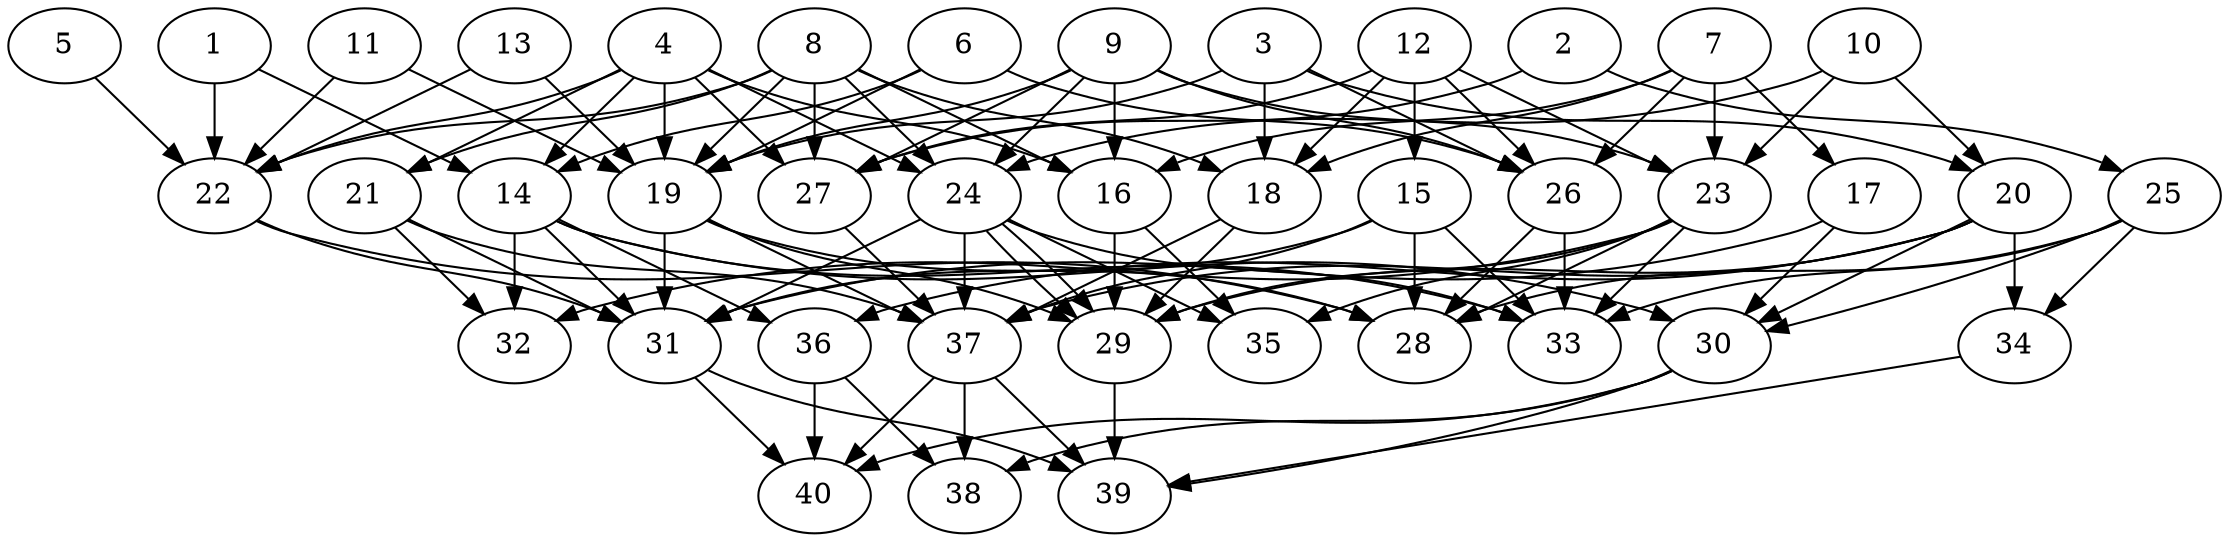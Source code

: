 // DAG automatically generated by daggen at Thu Oct  3 14:06:49 2019
// ./daggen --dot -n 40 --ccr 0.3 --fat 0.7 --regular 0.7 --density 0.5 --mindata 5242880 --maxdata 52428800 
digraph G {
  1 [size="102212267", alpha="0.11", expect_size="30663680"] 
  1 -> 14 [size ="30663680"]
  1 -> 22 [size ="30663680"]
  2 [size="108704427", alpha="0.05", expect_size="32611328"] 
  2 -> 25 [size ="32611328"]
  2 -> 27 [size ="32611328"]
  3 [size="43745280", alpha="0.13", expect_size="13123584"] 
  3 -> 18 [size ="13123584"]
  3 -> 19 [size ="13123584"]
  3 -> 20 [size ="13123584"]
  3 -> 26 [size ="13123584"]
  4 [size="23121920", alpha="0.04", expect_size="6936576"] 
  4 -> 14 [size ="6936576"]
  4 -> 16 [size ="6936576"]
  4 -> 19 [size ="6936576"]
  4 -> 21 [size ="6936576"]
  4 -> 22 [size ="6936576"]
  4 -> 24 [size ="6936576"]
  4 -> 27 [size ="6936576"]
  5 [size="73099947", alpha="0.07", expect_size="21929984"] 
  5 -> 22 [size ="21929984"]
  6 [size="106103467", alpha="0.05", expect_size="31831040"] 
  6 -> 14 [size ="31831040"]
  6 -> 19 [size ="31831040"]
  6 -> 26 [size ="31831040"]
  7 [size="51838293", alpha="0.17", expect_size="15551488"] 
  7 -> 16 [size ="15551488"]
  7 -> 17 [size ="15551488"]
  7 -> 18 [size ="15551488"]
  7 -> 23 [size ="15551488"]
  7 -> 26 [size ="15551488"]
  8 [size="114490027", alpha="0.20", expect_size="34347008"] 
  8 -> 16 [size ="34347008"]
  8 -> 18 [size ="34347008"]
  8 -> 19 [size ="34347008"]
  8 -> 21 [size ="34347008"]
  8 -> 22 [size ="34347008"]
  8 -> 24 [size ="34347008"]
  8 -> 27 [size ="34347008"]
  9 [size="114257920", alpha="0.10", expect_size="34277376"] 
  9 -> 16 [size ="34277376"]
  9 -> 19 [size ="34277376"]
  9 -> 23 [size ="34277376"]
  9 -> 24 [size ="34277376"]
  9 -> 26 [size ="34277376"]
  9 -> 27 [size ="34277376"]
  10 [size="36225707", alpha="0.14", expect_size="10867712"] 
  10 -> 20 [size ="10867712"]
  10 -> 23 [size ="10867712"]
  10 -> 24 [size ="10867712"]
  11 [size="20575573", alpha="0.02", expect_size="6172672"] 
  11 -> 19 [size ="6172672"]
  11 -> 22 [size ="6172672"]
  12 [size="108677120", alpha="0.04", expect_size="32603136"] 
  12 -> 15 [size ="32603136"]
  12 -> 18 [size ="32603136"]
  12 -> 23 [size ="32603136"]
  12 -> 26 [size ="32603136"]
  12 -> 27 [size ="32603136"]
  13 [size="148254720", alpha="0.15", expect_size="44476416"] 
  13 -> 19 [size ="44476416"]
  13 -> 22 [size ="44476416"]
  14 [size="90951680", alpha="0.10", expect_size="27285504"] 
  14 -> 30 [size ="27285504"]
  14 -> 31 [size ="27285504"]
  14 -> 32 [size ="27285504"]
  14 -> 33 [size ="27285504"]
  14 -> 36 [size ="27285504"]
  15 [size="124811947", alpha="0.07", expect_size="37443584"] 
  15 -> 28 [size ="37443584"]
  15 -> 31 [size ="37443584"]
  15 -> 33 [size ="37443584"]
  15 -> 37 [size ="37443584"]
  16 [size="23343787", alpha="0.04", expect_size="7003136"] 
  16 -> 29 [size ="7003136"]
  16 -> 35 [size ="7003136"]
  17 [size="61030400", alpha="0.16", expect_size="18309120"] 
  17 -> 30 [size ="18309120"]
  17 -> 31 [size ="18309120"]
  18 [size="40062293", alpha="0.05", expect_size="12018688"] 
  18 -> 29 [size ="12018688"]
  18 -> 37 [size ="12018688"]
  19 [size="39335253", alpha="0.14", expect_size="11800576"] 
  19 -> 28 [size ="11800576"]
  19 -> 29 [size ="11800576"]
  19 -> 31 [size ="11800576"]
  19 -> 37 [size ="11800576"]
  20 [size="119517867", alpha="0.17", expect_size="35855360"] 
  20 -> 29 [size ="35855360"]
  20 -> 30 [size ="35855360"]
  20 -> 34 [size ="35855360"]
  20 -> 36 [size ="35855360"]
  20 -> 37 [size ="35855360"]
  21 [size="70256640", alpha="0.11", expect_size="21076992"] 
  21 -> 31 [size ="21076992"]
  21 -> 32 [size ="21076992"]
  21 -> 37 [size ="21076992"]
  22 [size="85480107", alpha="0.16", expect_size="25644032"] 
  22 -> 28 [size ="25644032"]
  22 -> 31 [size ="25644032"]
  23 [size="119326720", alpha="0.05", expect_size="35798016"] 
  23 -> 28 [size ="35798016"]
  23 -> 29 [size ="35798016"]
  23 -> 32 [size ="35798016"]
  23 -> 33 [size ="35798016"]
  23 -> 35 [size ="35798016"]
  24 [size="83397973", alpha="0.15", expect_size="25019392"] 
  24 -> 29 [size ="25019392"]
  24 -> 29 [size ="25019392"]
  24 -> 31 [size ="25019392"]
  24 -> 33 [size ="25019392"]
  24 -> 35 [size ="25019392"]
  24 -> 37 [size ="25019392"]
  25 [size="161061547", alpha="0.11", expect_size="48318464"] 
  25 -> 28 [size ="48318464"]
  25 -> 30 [size ="48318464"]
  25 -> 33 [size ="48318464"]
  25 -> 34 [size ="48318464"]
  26 [size="57791147", alpha="0.19", expect_size="17337344"] 
  26 -> 28 [size ="17337344"]
  26 -> 33 [size ="17337344"]
  27 [size="92122453", alpha="0.12", expect_size="27636736"] 
  27 -> 37 [size ="27636736"]
  28 [size="60955307", alpha="0.16", expect_size="18286592"] 
  29 [size="103208960", alpha="0.13", expect_size="30962688"] 
  29 -> 39 [size ="30962688"]
  30 [size="53585920", alpha="0.13", expect_size="16075776"] 
  30 -> 38 [size ="16075776"]
  30 -> 39 [size ="16075776"]
  30 -> 40 [size ="16075776"]
  31 [size="28846080", alpha="0.12", expect_size="8653824"] 
  31 -> 39 [size ="8653824"]
  31 -> 40 [size ="8653824"]
  32 [size="113722027", alpha="0.04", expect_size="34116608"] 
  33 [size="84875947", alpha="0.12", expect_size="25462784"] 
  34 [size="125863253", alpha="0.09", expect_size="37758976"] 
  34 -> 39 [size ="37758976"]
  35 [size="85046613", alpha="0.20", expect_size="25513984"] 
  36 [size="18049707", alpha="0.12", expect_size="5414912"] 
  36 -> 38 [size ="5414912"]
  36 -> 40 [size ="5414912"]
  37 [size="170786133", alpha="0.09", expect_size="51235840"] 
  37 -> 38 [size ="51235840"]
  37 -> 39 [size ="51235840"]
  37 -> 40 [size ="51235840"]
  38 [size="105765547", alpha="0.09", expect_size="31729664"] 
  39 [size="77281280", alpha="0.12", expect_size="23184384"] 
  40 [size="24832000", alpha="0.08", expect_size="7449600"] 
}
